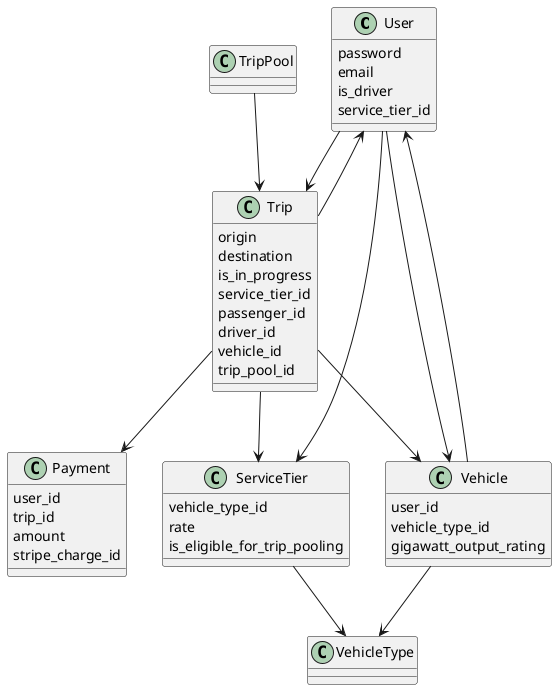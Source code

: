 @startuml
skinparam shadowing false

class User {
  password
  email
  is_driver
  service_tier_id
}

class Trip {
  origin
  destination
  is_in_progress
  service_tier_id
  passenger_id
  driver_id
  vehicle_id
  trip_pool_id
}

class Payment {
  user_id
  trip_id
  amount
  stripe_charge_id
}

class Vehicle {
  user_id
  vehicle_type_id
  gigawatt_output_rating
}

class ServiceTier {
  vehicle_type_id
  rate
  is_eligible_for_trip_pooling
}

class VehicleType {
}

class TripPool {
}

User --> Trip
Trip --> User
Trip --> Payment
Trip --> ServiceTier
Trip --> Vehicle
ServiceTier --> VehicleType
Vehicle --> VehicleType
Vehicle --> User
User --> ServiceTier
TripPool --> Trip
User --> Vehicle


@enduml

